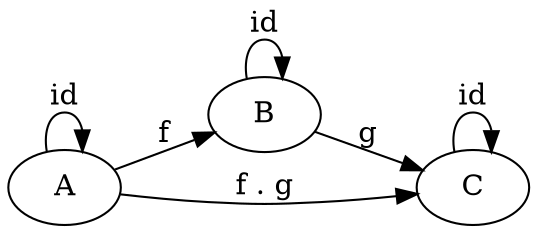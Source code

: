 // dot -Tsvg -o static/post/category-theory/simple-category.svg static/post/category-theory/simple-category.dot

digraph G {
  rankdir = LR
  "A" -> "A" [label = "id"]
  "A" -> "B" [label = "f"]
  "B" -> "C" [label = "g"]
  "B" -> "B" [label = "id"]
  "A" -> "C" [label = "f . g"]
  "C" -> "C" [label = "id"]
}

